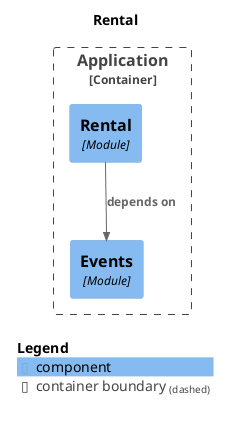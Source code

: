 @startuml
set separator none
title Rental

top to bottom direction

!include <C4/C4>
!include <C4/C4_Context>
!include <C4/C4_Component>

Container_Boundary("ModulithLibraryApplication.ModulithLibraryApplication_boundary", "Application", $tags="") {
  Component(ModulithLibraryApplication.ModulithLibraryApplication.Events, "Events", $techn="Module", $descr="", $tags="", $link="")
  Component(ModulithLibraryApplication.ModulithLibraryApplication.Rental, "Rental", $techn="Module", $descr="", $tags="", $link="")
}

Rel(ModulithLibraryApplication.ModulithLibraryApplication.Rental, ModulithLibraryApplication.ModulithLibraryApplication.Events, "depends on", $techn="", $tags="", $link="")

SHOW_LEGEND(true)
@enduml